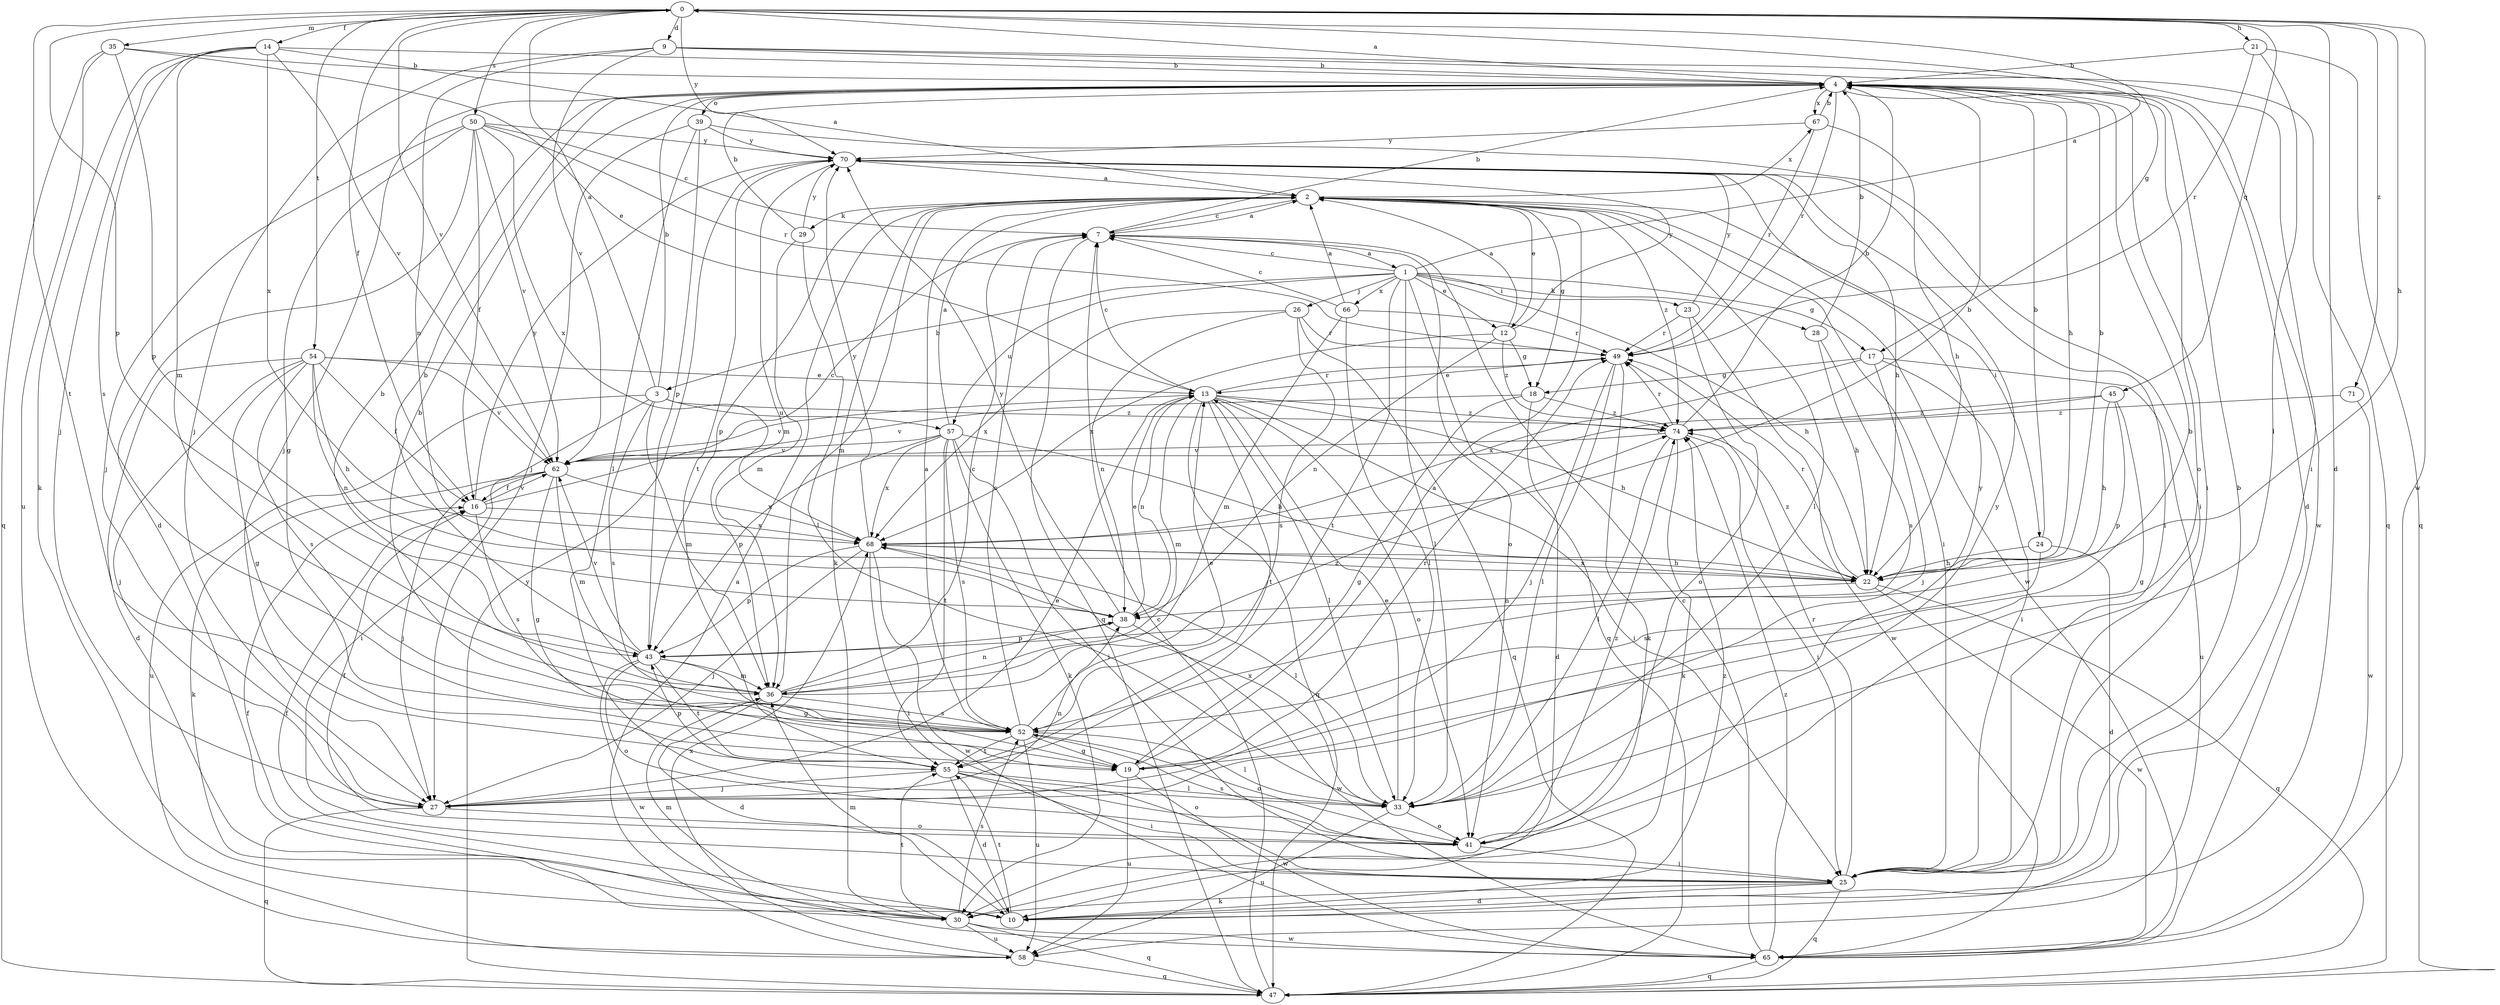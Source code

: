 strict digraph  {
0;
1;
2;
3;
4;
7;
9;
10;
12;
13;
14;
16;
17;
18;
19;
21;
22;
23;
24;
25;
26;
27;
28;
29;
30;
33;
35;
36;
38;
39;
41;
43;
45;
47;
49;
50;
52;
54;
55;
57;
58;
62;
65;
66;
67;
68;
70;
71;
74;
0 -> 9  [label=d];
0 -> 10  [label=d];
0 -> 14  [label=f];
0 -> 16  [label=f];
0 -> 17  [label=g];
0 -> 21  [label=h];
0 -> 22  [label=h];
0 -> 35  [label=m];
0 -> 43  [label=p];
0 -> 45  [label=q];
0 -> 50  [label=s];
0 -> 54  [label=t];
0 -> 55  [label=t];
0 -> 62  [label=v];
0 -> 65  [label=w];
0 -> 70  [label=y];
0 -> 71  [label=z];
1 -> 0  [label=a];
1 -> 3  [label=b];
1 -> 7  [label=c];
1 -> 12  [label=e];
1 -> 17  [label=g];
1 -> 22  [label=h];
1 -> 23  [label=i];
1 -> 26  [label=j];
1 -> 28  [label=k];
1 -> 33  [label=l];
1 -> 47  [label=q];
1 -> 55  [label=t];
1 -> 57  [label=u];
1 -> 66  [label=x];
2 -> 7  [label=c];
2 -> 12  [label=e];
2 -> 18  [label=g];
2 -> 24  [label=i];
2 -> 25  [label=i];
2 -> 29  [label=k];
2 -> 30  [label=k];
2 -> 33  [label=l];
2 -> 36  [label=m];
2 -> 43  [label=p];
2 -> 65  [label=w];
2 -> 67  [label=x];
2 -> 74  [label=z];
3 -> 0  [label=a];
3 -> 4  [label=b];
3 -> 25  [label=i];
3 -> 36  [label=m];
3 -> 52  [label=s];
3 -> 57  [label=u];
3 -> 58  [label=u];
3 -> 74  [label=z];
4 -> 0  [label=a];
4 -> 10  [label=d];
4 -> 22  [label=h];
4 -> 25  [label=i];
4 -> 27  [label=j];
4 -> 39  [label=o];
4 -> 41  [label=o];
4 -> 49  [label=r];
4 -> 65  [label=w];
4 -> 67  [label=x];
7 -> 1  [label=a];
7 -> 2  [label=a];
7 -> 4  [label=b];
7 -> 41  [label=o];
7 -> 47  [label=q];
9 -> 4  [label=b];
9 -> 25  [label=i];
9 -> 27  [label=j];
9 -> 38  [label=n];
9 -> 47  [label=q];
9 -> 62  [label=v];
10 -> 16  [label=f];
10 -> 36  [label=m];
10 -> 55  [label=t];
10 -> 74  [label=z];
12 -> 2  [label=a];
12 -> 18  [label=g];
12 -> 38  [label=n];
12 -> 68  [label=x];
12 -> 70  [label=y];
12 -> 74  [label=z];
13 -> 7  [label=c];
13 -> 22  [label=h];
13 -> 25  [label=i];
13 -> 33  [label=l];
13 -> 36  [label=m];
13 -> 38  [label=n];
13 -> 41  [label=o];
13 -> 47  [label=q];
13 -> 49  [label=r];
13 -> 55  [label=t];
13 -> 62  [label=v];
13 -> 74  [label=z];
14 -> 2  [label=a];
14 -> 4  [label=b];
14 -> 27  [label=j];
14 -> 30  [label=k];
14 -> 36  [label=m];
14 -> 52  [label=s];
14 -> 62  [label=v];
14 -> 68  [label=x];
16 -> 7  [label=c];
16 -> 52  [label=s];
16 -> 62  [label=v];
16 -> 68  [label=x];
16 -> 70  [label=y];
17 -> 18  [label=g];
17 -> 25  [label=i];
17 -> 27  [label=j];
17 -> 58  [label=u];
17 -> 68  [label=x];
18 -> 10  [label=d];
18 -> 19  [label=g];
18 -> 62  [label=v];
18 -> 74  [label=z];
19 -> 2  [label=a];
19 -> 4  [label=b];
19 -> 49  [label=r];
19 -> 58  [label=u];
19 -> 65  [label=w];
21 -> 4  [label=b];
21 -> 33  [label=l];
21 -> 47  [label=q];
21 -> 49  [label=r];
22 -> 4  [label=b];
22 -> 38  [label=n];
22 -> 47  [label=q];
22 -> 49  [label=r];
22 -> 65  [label=w];
22 -> 68  [label=x];
22 -> 74  [label=z];
23 -> 41  [label=o];
23 -> 49  [label=r];
23 -> 65  [label=w];
23 -> 70  [label=y];
24 -> 4  [label=b];
24 -> 10  [label=d];
24 -> 22  [label=h];
24 -> 52  [label=s];
25 -> 4  [label=b];
25 -> 10  [label=d];
25 -> 30  [label=k];
25 -> 47  [label=q];
25 -> 49  [label=r];
26 -> 38  [label=n];
26 -> 47  [label=q];
26 -> 49  [label=r];
26 -> 52  [label=s];
26 -> 68  [label=x];
27 -> 13  [label=e];
27 -> 38  [label=n];
27 -> 41  [label=o];
27 -> 47  [label=q];
28 -> 4  [label=b];
28 -> 22  [label=h];
28 -> 52  [label=s];
29 -> 4  [label=b];
29 -> 33  [label=l];
29 -> 36  [label=m];
29 -> 70  [label=y];
30 -> 16  [label=f];
30 -> 36  [label=m];
30 -> 47  [label=q];
30 -> 52  [label=s];
30 -> 55  [label=t];
30 -> 58  [label=u];
30 -> 65  [label=w];
33 -> 13  [label=e];
33 -> 41  [label=o];
33 -> 58  [label=u];
33 -> 68  [label=x];
33 -> 70  [label=y];
35 -> 4  [label=b];
35 -> 13  [label=e];
35 -> 43  [label=p];
35 -> 47  [label=q];
35 -> 58  [label=u];
36 -> 4  [label=b];
36 -> 7  [label=c];
36 -> 10  [label=d];
36 -> 38  [label=n];
36 -> 52  [label=s];
36 -> 74  [label=z];
38 -> 13  [label=e];
38 -> 43  [label=p];
38 -> 65  [label=w];
38 -> 70  [label=y];
39 -> 25  [label=i];
39 -> 27  [label=j];
39 -> 33  [label=l];
39 -> 43  [label=p];
39 -> 70  [label=y];
41 -> 16  [label=f];
41 -> 25  [label=i];
41 -> 52  [label=s];
41 -> 70  [label=y];
41 -> 74  [label=z];
43 -> 4  [label=b];
43 -> 19  [label=g];
43 -> 36  [label=m];
43 -> 41  [label=o];
43 -> 55  [label=t];
43 -> 62  [label=v];
43 -> 65  [label=w];
45 -> 19  [label=g];
45 -> 22  [label=h];
45 -> 43  [label=p];
45 -> 62  [label=v];
45 -> 74  [label=z];
47 -> 7  [label=c];
47 -> 70  [label=y];
49 -> 13  [label=e];
49 -> 27  [label=j];
49 -> 30  [label=k];
49 -> 33  [label=l];
50 -> 7  [label=c];
50 -> 10  [label=d];
50 -> 16  [label=f];
50 -> 19  [label=g];
50 -> 27  [label=j];
50 -> 49  [label=r];
50 -> 62  [label=v];
50 -> 68  [label=x];
50 -> 70  [label=y];
52 -> 2  [label=a];
52 -> 4  [label=b];
52 -> 7  [label=c];
52 -> 13  [label=e];
52 -> 19  [label=g];
52 -> 33  [label=l];
52 -> 41  [label=o];
52 -> 55  [label=t];
52 -> 58  [label=u];
54 -> 10  [label=d];
54 -> 13  [label=e];
54 -> 16  [label=f];
54 -> 19  [label=g];
54 -> 22  [label=h];
54 -> 27  [label=j];
54 -> 38  [label=n];
54 -> 52  [label=s];
54 -> 62  [label=v];
55 -> 10  [label=d];
55 -> 25  [label=i];
55 -> 27  [label=j];
55 -> 33  [label=l];
55 -> 41  [label=o];
55 -> 43  [label=p];
57 -> 2  [label=a];
57 -> 22  [label=h];
57 -> 25  [label=i];
57 -> 30  [label=k];
57 -> 43  [label=p];
57 -> 52  [label=s];
57 -> 55  [label=t];
57 -> 62  [label=v];
57 -> 68  [label=x];
58 -> 2  [label=a];
58 -> 47  [label=q];
58 -> 68  [label=x];
62 -> 16  [label=f];
62 -> 19  [label=g];
62 -> 27  [label=j];
62 -> 30  [label=k];
62 -> 36  [label=m];
62 -> 68  [label=x];
65 -> 7  [label=c];
65 -> 47  [label=q];
65 -> 74  [label=z];
66 -> 2  [label=a];
66 -> 7  [label=c];
66 -> 33  [label=l];
66 -> 36  [label=m];
66 -> 49  [label=r];
67 -> 4  [label=b];
67 -> 22  [label=h];
67 -> 49  [label=r];
67 -> 70  [label=y];
68 -> 4  [label=b];
68 -> 22  [label=h];
68 -> 25  [label=i];
68 -> 27  [label=j];
68 -> 33  [label=l];
68 -> 43  [label=p];
68 -> 65  [label=w];
68 -> 70  [label=y];
70 -> 2  [label=a];
70 -> 22  [label=h];
70 -> 25  [label=i];
70 -> 36  [label=m];
70 -> 55  [label=t];
71 -> 65  [label=w];
71 -> 74  [label=z];
74 -> 4  [label=b];
74 -> 25  [label=i];
74 -> 30  [label=k];
74 -> 33  [label=l];
74 -> 49  [label=r];
74 -> 62  [label=v];
}

